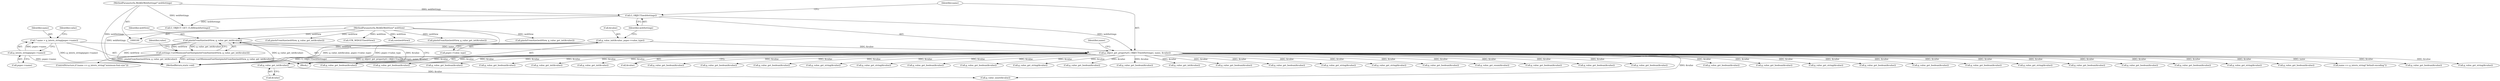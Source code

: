 digraph "0_Chrome_5a2de6455f565783c73e53eae2c8b953e7d48520@pointer" {
"1000231" [label="(Call,pixelsFromSize(webView, g_value_get_int(&value)))"];
"1000103" [label="(MethodParameterIn,WebKitWebView* webView)"];
"1000233" [label="(Call,g_value_get_int(&value))"];
"1000125" [label="(Call,g_object_get_property(G_OBJECT(webSettings), name, &value))"];
"1000126" [label="(Call,G_OBJECT(webSettings))"];
"1000101" [label="(MethodParameterIn,WebKitWebSettings* webSettings)"];
"1000110" [label="(Call,* name = g_intern_string(pspec->name))"];
"1000112" [label="(Call,g_intern_string(pspec->name))"];
"1000119" [label="(Call,g_value_init(&value, pspec->value_type))"];
"1000230" [label="(Call,settings->setMinimumFontSize(pixelsFromSize(webView, g_value_get_int(&value))))"];
"1000285" [label="(Call,g_value_get_boolean(&value))"];
"1000110" [label="(Call,* name = g_intern_string(pspec->name))"];
"1000128" [label="(Identifier,name)"];
"1000137" [label="(Call,g_value_get_string(&value))"];
"1000177" [label="(Call,g_value_get_string(&value))"];
"1000113" [label="(Call,pspec->name)"];
"1000408" [label="(Call,g_value_get_boolean(&value))"];
"1000591" [label="(MethodReturn,static void)"];
"1000480" [label="(Call,g_value_get_boolean(&value))"];
"1000460" [label="(Call,g_value_get_enum(&value))"];
"1000112" [label="(Call,g_intern_string(pspec->name))"];
"1000438" [label="(Call,g_value_get_boolean(&value))"];
"1000232" [label="(Identifier,webView)"];
"1000518" [label="(Call,g_value_get_boolean(&value))"];
"1000398" [label="(Call,g_value_get_boolean(&value))"];
"1000418" [label="(Call,g_value_get_boolean(&value))"];
"1000305" [label="(Call,g_value_get_boolean(&value))"];
"1000207" [label="(Call,pixelsFromSize(webView, g_value_get_int(&value)))"];
"1000147" [label="(Call,g_value_get_string(&value))"];
"1000119" [label="(Call,g_value_init(&value, pspec->value_type))"];
"1000255" [label="(Call,GTK_WIDGET(webView))"];
"1000503" [label="(Call,core(webView))"];
"1000275" [label="(Call,g_value_get_boolean(&value))"];
"1000325" [label="(Call,g_value_get_boolean(&value))"];
"1000233" [label="(Call,g_value_get_int(&value))"];
"1000347" [label="(Call,g_value_get_boolean(&value))"];
"1000197" [label="(Call,g_value_get_string(&value))"];
"1000265" [label="(Call,g_value_get_boolean(&value))"];
"1000357" [label="(Call,g_value_get_boolean(&value))"];
"1000225" [label="(ControlStructure,if (name == g_intern_string(\"minimum-font-size\")))"];
"1000470" [label="(Call,g_value_get_boolean(&value))"];
"1000187" [label="(Call,g_value_get_string(&value))"];
"1000588" [label="(Call,g_value_unset(&value))"];
"1000126" [label="(Call,G_OBJECT(webSettings))"];
"1000133" [label="(Identifier,name)"];
"1000101" [label="(MethodParameterIn,WebKitWebSettings* webSettings)"];
"1000118" [label="(Identifier,value)"];
"1000122" [label="(Call,pspec->value_type)"];
"1000219" [label="(Call,pixelsFromSize(webView, g_value_get_int(&value)))"];
"1000315" [label="(Call,g_value_get_boolean(&value))"];
"1000231" [label="(Call,pixelsFromSize(webView, g_value_get_int(&value)))"];
"1000132" [label="(Call,name == g_intern_string(\"default-encoding\"))"];
"1000127" [label="(Identifier,webSettings)"];
"1000388" [label="(Call,g_value_get_boolean(&value))"];
"1000111" [label="(Identifier,name)"];
"1000120" [label="(Call,&value)"];
"1000157" [label="(Call,g_value_get_string(&value))"];
"1000508" [label="(Call,g_value_get_boolean(&value))"];
"1000367" [label="(Call,g_value_get_boolean(&value))"];
"1000582" [label="(Call,G_OBJECT_GET_CLASS(webSettings))"];
"1000234" [label="(Call,&value)"];
"1000528" [label="(Call,g_value_get_boolean(&value))"];
"1000230" [label="(Call,settings->setMinimumFontSize(pixelsFromSize(webView, g_value_get_int(&value))))"];
"1000548" [label="(Call,g_value_get_boolean(&value))"];
"1000221" [label="(Call,g_value_get_int(&value))"];
"1000245" [label="(Call,g_value_get_int(&value))"];
"1000104" [label="(Block,)"];
"1000103" [label="(MethodParameterIn,WebKitWebView* webView)"];
"1000129" [label="(Call,&value)"];
"1000295" [label="(Call,g_value_get_boolean(&value))"];
"1000378" [label="(Call,g_value_get_boolean(&value))"];
"1000538" [label="(Call,g_value_get_boolean(&value))"];
"1000243" [label="(Call,pixelsFromSize(webView, g_value_get_int(&value)))"];
"1000565" [label="(Call,g_value_get_string(&value))"];
"1000167" [label="(Call,g_value_get_string(&value))"];
"1000125" [label="(Call,g_object_get_property(G_OBJECT(webSettings), name, &value))"];
"1000490" [label="(Call,g_value_get_boolean(&value))"];
"1000575" [label="(Call,g_value_get_boolean(&value))"];
"1000337" [label="(Call,g_value_get_string(&value))"];
"1000448" [label="(Call,g_value_get_boolean(&value))"];
"1000428" [label="(Call,g_value_get_boolean(&value))"];
"1000209" [label="(Call,g_value_get_int(&value))"];
"1000590" [label="(Identifier,value)"];
"1000231" -> "1000230"  [label="AST: "];
"1000231" -> "1000233"  [label="CFG: "];
"1000232" -> "1000231"  [label="AST: "];
"1000233" -> "1000231"  [label="AST: "];
"1000230" -> "1000231"  [label="CFG: "];
"1000231" -> "1000591"  [label="DDG: g_value_get_int(&value)"];
"1000231" -> "1000591"  [label="DDG: webView"];
"1000231" -> "1000230"  [label="DDG: webView"];
"1000231" -> "1000230"  [label="DDG: g_value_get_int(&value)"];
"1000103" -> "1000231"  [label="DDG: webView"];
"1000233" -> "1000231"  [label="DDG: &value"];
"1000103" -> "1000100"  [label="AST: "];
"1000103" -> "1000591"  [label="DDG: webView"];
"1000103" -> "1000207"  [label="DDG: webView"];
"1000103" -> "1000219"  [label="DDG: webView"];
"1000103" -> "1000243"  [label="DDG: webView"];
"1000103" -> "1000255"  [label="DDG: webView"];
"1000103" -> "1000503"  [label="DDG: webView"];
"1000233" -> "1000234"  [label="CFG: "];
"1000234" -> "1000233"  [label="AST: "];
"1000125" -> "1000233"  [label="DDG: &value"];
"1000233" -> "1000588"  [label="DDG: &value"];
"1000125" -> "1000104"  [label="AST: "];
"1000125" -> "1000129"  [label="CFG: "];
"1000126" -> "1000125"  [label="AST: "];
"1000128" -> "1000125"  [label="AST: "];
"1000129" -> "1000125"  [label="AST: "];
"1000133" -> "1000125"  [label="CFG: "];
"1000125" -> "1000591"  [label="DDG: G_OBJECT(webSettings)"];
"1000125" -> "1000591"  [label="DDG: g_object_get_property(G_OBJECT(webSettings), name, &value)"];
"1000126" -> "1000125"  [label="DDG: webSettings"];
"1000110" -> "1000125"  [label="DDG: name"];
"1000119" -> "1000125"  [label="DDG: &value"];
"1000125" -> "1000132"  [label="DDG: name"];
"1000125" -> "1000137"  [label="DDG: &value"];
"1000125" -> "1000147"  [label="DDG: &value"];
"1000125" -> "1000157"  [label="DDG: &value"];
"1000125" -> "1000167"  [label="DDG: &value"];
"1000125" -> "1000177"  [label="DDG: &value"];
"1000125" -> "1000187"  [label="DDG: &value"];
"1000125" -> "1000197"  [label="DDG: &value"];
"1000125" -> "1000209"  [label="DDG: &value"];
"1000125" -> "1000221"  [label="DDG: &value"];
"1000125" -> "1000245"  [label="DDG: &value"];
"1000125" -> "1000265"  [label="DDG: &value"];
"1000125" -> "1000275"  [label="DDG: &value"];
"1000125" -> "1000285"  [label="DDG: &value"];
"1000125" -> "1000295"  [label="DDG: &value"];
"1000125" -> "1000305"  [label="DDG: &value"];
"1000125" -> "1000315"  [label="DDG: &value"];
"1000125" -> "1000325"  [label="DDG: &value"];
"1000125" -> "1000337"  [label="DDG: &value"];
"1000125" -> "1000347"  [label="DDG: &value"];
"1000125" -> "1000357"  [label="DDG: &value"];
"1000125" -> "1000367"  [label="DDG: &value"];
"1000125" -> "1000378"  [label="DDG: &value"];
"1000125" -> "1000388"  [label="DDG: &value"];
"1000125" -> "1000398"  [label="DDG: &value"];
"1000125" -> "1000408"  [label="DDG: &value"];
"1000125" -> "1000418"  [label="DDG: &value"];
"1000125" -> "1000428"  [label="DDG: &value"];
"1000125" -> "1000438"  [label="DDG: &value"];
"1000125" -> "1000448"  [label="DDG: &value"];
"1000125" -> "1000460"  [label="DDG: &value"];
"1000125" -> "1000470"  [label="DDG: &value"];
"1000125" -> "1000480"  [label="DDG: &value"];
"1000125" -> "1000490"  [label="DDG: &value"];
"1000125" -> "1000508"  [label="DDG: &value"];
"1000125" -> "1000518"  [label="DDG: &value"];
"1000125" -> "1000528"  [label="DDG: &value"];
"1000125" -> "1000538"  [label="DDG: &value"];
"1000125" -> "1000548"  [label="DDG: &value"];
"1000125" -> "1000565"  [label="DDG: &value"];
"1000125" -> "1000575"  [label="DDG: &value"];
"1000125" -> "1000588"  [label="DDG: &value"];
"1000126" -> "1000127"  [label="CFG: "];
"1000127" -> "1000126"  [label="AST: "];
"1000128" -> "1000126"  [label="CFG: "];
"1000126" -> "1000591"  [label="DDG: webSettings"];
"1000101" -> "1000126"  [label="DDG: webSettings"];
"1000126" -> "1000582"  [label="DDG: webSettings"];
"1000101" -> "1000100"  [label="AST: "];
"1000101" -> "1000591"  [label="DDG: webSettings"];
"1000101" -> "1000582"  [label="DDG: webSettings"];
"1000110" -> "1000104"  [label="AST: "];
"1000110" -> "1000112"  [label="CFG: "];
"1000111" -> "1000110"  [label="AST: "];
"1000112" -> "1000110"  [label="AST: "];
"1000118" -> "1000110"  [label="CFG: "];
"1000110" -> "1000591"  [label="DDG: g_intern_string(pspec->name)"];
"1000112" -> "1000110"  [label="DDG: pspec->name"];
"1000112" -> "1000113"  [label="CFG: "];
"1000113" -> "1000112"  [label="AST: "];
"1000112" -> "1000591"  [label="DDG: pspec->name"];
"1000119" -> "1000104"  [label="AST: "];
"1000119" -> "1000122"  [label="CFG: "];
"1000120" -> "1000119"  [label="AST: "];
"1000122" -> "1000119"  [label="AST: "];
"1000127" -> "1000119"  [label="CFG: "];
"1000119" -> "1000591"  [label="DDG: pspec->value_type"];
"1000119" -> "1000591"  [label="DDG: g_value_init(&value, pspec->value_type)"];
"1000230" -> "1000225"  [label="AST: "];
"1000590" -> "1000230"  [label="CFG: "];
"1000230" -> "1000591"  [label="DDG: pixelsFromSize(webView, g_value_get_int(&value))"];
"1000230" -> "1000591"  [label="DDG: settings->setMinimumFontSize(pixelsFromSize(webView, g_value_get_int(&value)))"];
}
